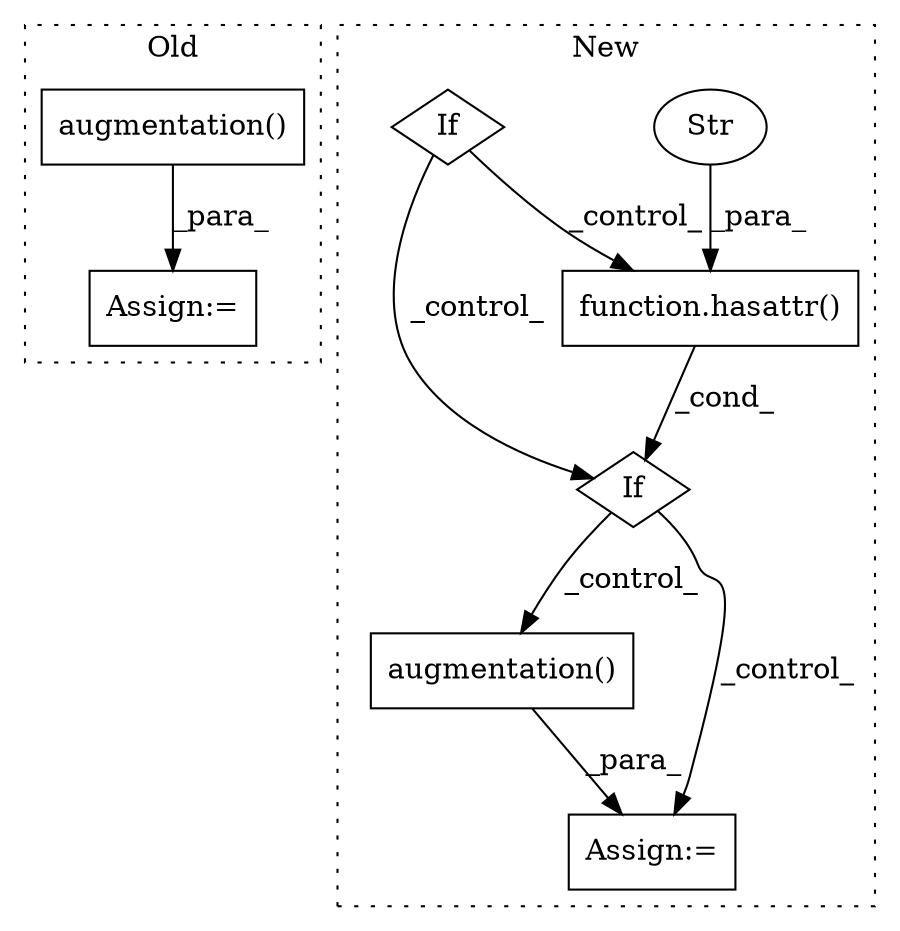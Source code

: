 digraph G {
subgraph cluster0 {
1 [label="augmentation()" a="75" s="1142,1174" l="18,1" shape="box"];
6 [label="Assign:=" a="68" s="1139" l="3" shape="box"];
label = "Old";
style="dotted";
}
subgraph cluster1 {
2 [label="augmentation()" a="75" s="1116,1156" l="26,1" shape="box"];
3 [label="If" a="96" s="1051" l="3" shape="diamond"];
4 [label="function.hasattr()" a="75" s="1054,1090" l="8,1" shape="box"];
5 [label="Str" a="66" s="1076" l="14" shape="ellipse"];
7 [label="Assign:=" a="68" s="1113" l="3" shape="box"];
8 [label="If" a="96" s="769" l="3" shape="diamond"];
label = "New";
style="dotted";
}
1 -> 6 [label="_para_"];
2 -> 7 [label="_para_"];
3 -> 2 [label="_control_"];
3 -> 7 [label="_control_"];
4 -> 3 [label="_cond_"];
5 -> 4 [label="_para_"];
8 -> 3 [label="_control_"];
8 -> 4 [label="_control_"];
}